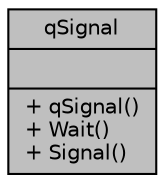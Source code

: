 digraph "qSignal"
{
 // INTERACTIVE_SVG=YES
  bgcolor="transparent";
  edge [fontname="Helvetica",fontsize="10",labelfontname="Helvetica",labelfontsize="10"];
  node [fontname="Helvetica",fontsize="10",shape=record];
  Node1 [label="{qSignal\n||+ qSignal()\l+ Wait()\l+ Signal()\l}",height=0.2,width=0.4,color="black", fillcolor="grey75", style="filled", fontcolor="black"];
}
